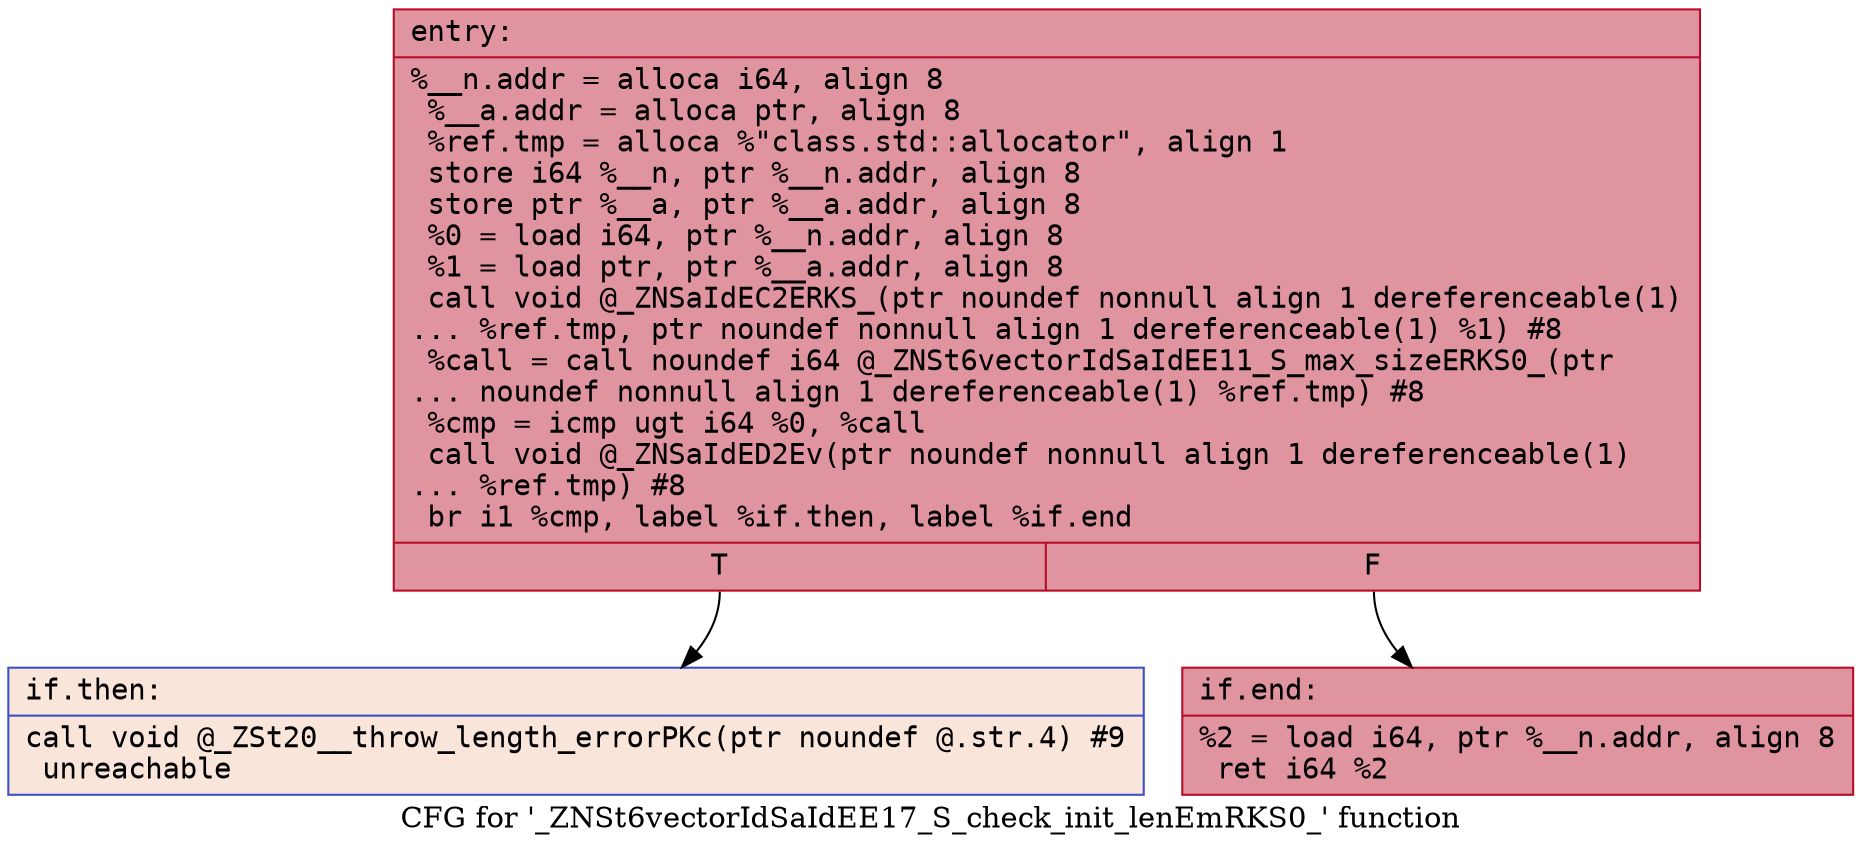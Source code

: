 digraph "CFG for '_ZNSt6vectorIdSaIdEE17_S_check_init_lenEmRKS0_' function" {
	label="CFG for '_ZNSt6vectorIdSaIdEE17_S_check_init_lenEmRKS0_' function";

	Node0x561f53d4bd10 [shape=record,color="#b70d28ff", style=filled, fillcolor="#b70d2870" fontname="Courier",label="{entry:\l|  %__n.addr = alloca i64, align 8\l  %__a.addr = alloca ptr, align 8\l  %ref.tmp = alloca %\"class.std::allocator\", align 1\l  store i64 %__n, ptr %__n.addr, align 8\l  store ptr %__a, ptr %__a.addr, align 8\l  %0 = load i64, ptr %__n.addr, align 8\l  %1 = load ptr, ptr %__a.addr, align 8\l  call void @_ZNSaIdEC2ERKS_(ptr noundef nonnull align 1 dereferenceable(1)\l... %ref.tmp, ptr noundef nonnull align 1 dereferenceable(1) %1) #8\l  %call = call noundef i64 @_ZNSt6vectorIdSaIdEE11_S_max_sizeERKS0_(ptr\l... noundef nonnull align 1 dereferenceable(1) %ref.tmp) #8\l  %cmp = icmp ugt i64 %0, %call\l  call void @_ZNSaIdED2Ev(ptr noundef nonnull align 1 dereferenceable(1)\l... %ref.tmp) #8\l  br i1 %cmp, label %if.then, label %if.end\l|{<s0>T|<s1>F}}"];
	Node0x561f53d4bd10:s0 -> Node0x561f53d4c6a0[tooltip="entry -> if.then\nProbability 0.00%" ];
	Node0x561f53d4bd10:s1 -> Node0x561f53d4c6f0[tooltip="entry -> if.end\nProbability 100.00%" ];
	Node0x561f53d4c6a0 [shape=record,color="#3d50c3ff", style=filled, fillcolor="#f4c5ad70" fontname="Courier",label="{if.then:\l|  call void @_ZSt20__throw_length_errorPKc(ptr noundef @.str.4) #9\l  unreachable\l}"];
	Node0x561f53d4c6f0 [shape=record,color="#b70d28ff", style=filled, fillcolor="#b70d2870" fontname="Courier",label="{if.end:\l|  %2 = load i64, ptr %__n.addr, align 8\l  ret i64 %2\l}"];
}
